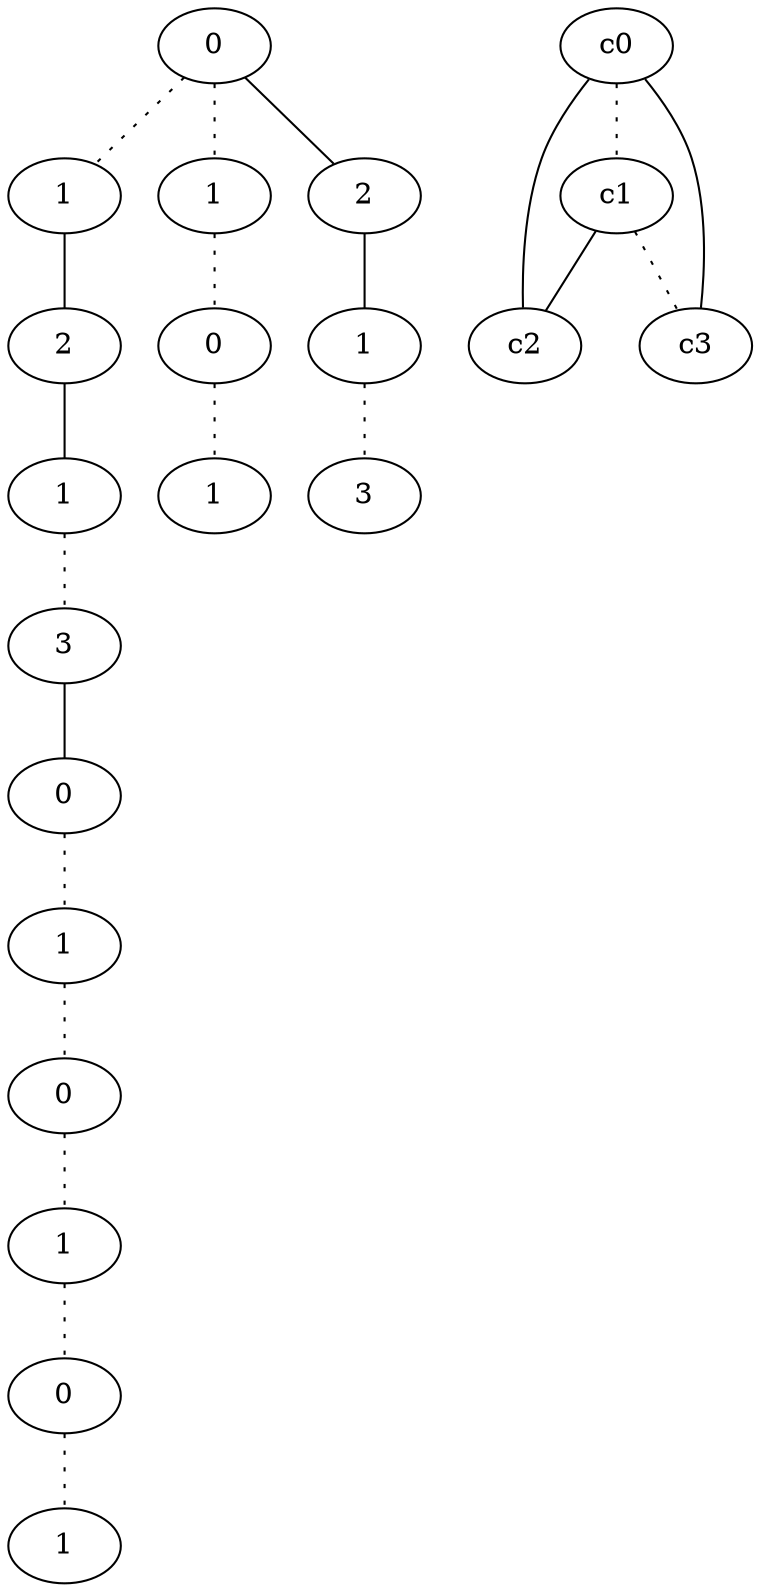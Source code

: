 graph {
a0[label=0];
a1[label=1];
a2[label=2];
a3[label=1];
a4[label=3];
a5[label=0];
a6[label=1];
a7[label=0];
a8[label=1];
a9[label=0];
a10[label=1];
a11[label=1];
a12[label=0];
a13[label=1];
a14[label=2];
a15[label=1];
a16[label=3];
a0 -- a1 [style=dotted];
a0 -- a11 [style=dotted];
a0 -- a14;
a1 -- a2;
a2 -- a3;
a3 -- a4 [style=dotted];
a4 -- a5;
a5 -- a6 [style=dotted];
a6 -- a7 [style=dotted];
a7 -- a8 [style=dotted];
a8 -- a9 [style=dotted];
a9 -- a10 [style=dotted];
a11 -- a12 [style=dotted];
a12 -- a13 [style=dotted];
a14 -- a15;
a15 -- a16 [style=dotted];
c0 -- c1 [style=dotted];
c0 -- c2;
c0 -- c3;
c1 -- c2;
c1 -- c3 [style=dotted];
}
